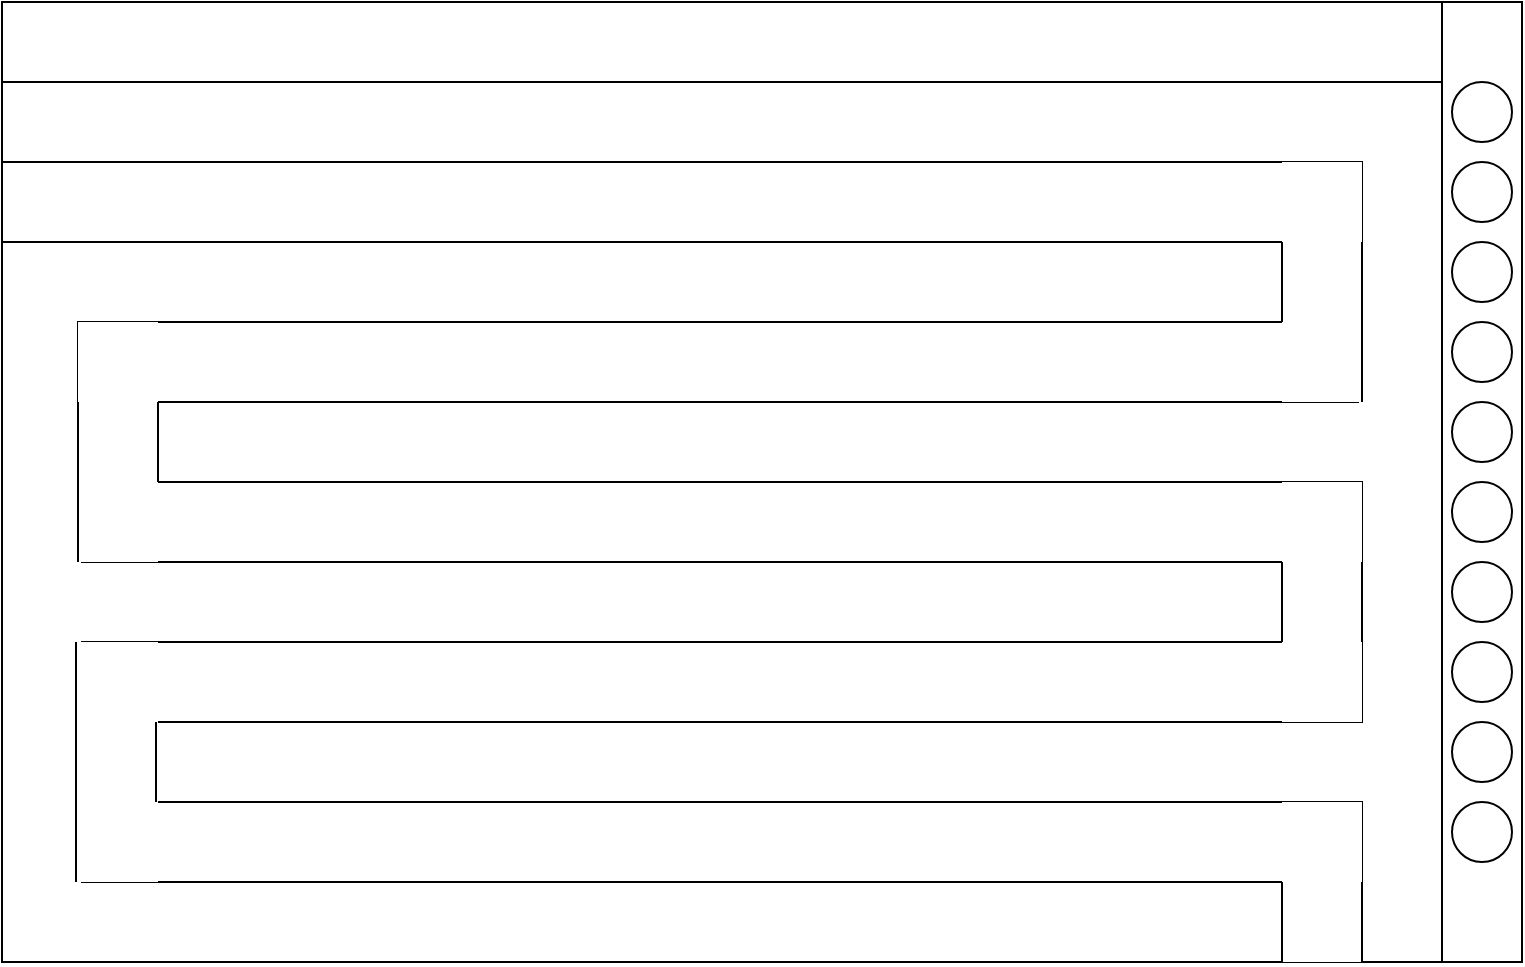 <mxfile version="20.8.13" type="github">
  <diagram name="Page-1" id="zFE875iKLAENkuUcsFWu">
    <mxGraphModel dx="860" dy="800" grid="1" gridSize="10" guides="1" tooltips="1" connect="1" arrows="1" fold="1" page="1" pageScale="1" pageWidth="850" pageHeight="1100" math="0" shadow="0">
      <root>
        <mxCell id="0" />
        <mxCell id="1" parent="0" />
        <mxCell id="jQFUmVb1L2Z8zy5BHqim-1" value="" style="swimlane;startSize=0;" vertex="1" parent="1">
          <mxGeometry x="40" y="160" width="760" height="480" as="geometry" />
        </mxCell>
        <mxCell id="jQFUmVb1L2Z8zy5BHqim-5" value="" style="rounded=0;whiteSpace=wrap;html=1;" vertex="1" parent="jQFUmVb1L2Z8zy5BHqim-1">
          <mxGeometry width="760" height="40" as="geometry" />
        </mxCell>
        <mxCell id="jQFUmVb1L2Z8zy5BHqim-6" value="" style="shape=image;html=1;verticalAlign=top;verticalLabelPosition=bottom;labelBackgroundColor=#ffffff;imageAspect=0;aspect=fixed;image=https://cdn3.iconfinder.com/data/icons/arrows-set-12/512/reset-128.png" vertex="1" parent="jQFUmVb1L2Z8zy5BHqim-1">
          <mxGeometry x="10" y="6" width="28" height="28" as="geometry" />
        </mxCell>
        <mxCell id="jQFUmVb1L2Z8zy5BHqim-7" value="" style="rounded=0;whiteSpace=wrap;html=1;" vertex="1" parent="jQFUmVb1L2Z8zy5BHqim-1">
          <mxGeometry x="720" width="40" height="480" as="geometry" />
        </mxCell>
        <mxCell id="jQFUmVb1L2Z8zy5BHqim-8" value="" style="ellipse;whiteSpace=wrap;html=1;aspect=fixed;" vertex="1" parent="jQFUmVb1L2Z8zy5BHqim-1">
          <mxGeometry x="725" y="40" width="30" height="30" as="geometry" />
        </mxCell>
        <mxCell id="jQFUmVb1L2Z8zy5BHqim-9" value="" style="ellipse;whiteSpace=wrap;html=1;aspect=fixed;" vertex="1" parent="jQFUmVb1L2Z8zy5BHqim-1">
          <mxGeometry x="725" y="80" width="30" height="30" as="geometry" />
        </mxCell>
        <mxCell id="jQFUmVb1L2Z8zy5BHqim-10" value="" style="ellipse;whiteSpace=wrap;html=1;aspect=fixed;" vertex="1" parent="jQFUmVb1L2Z8zy5BHqim-1">
          <mxGeometry x="725" y="120" width="30" height="30" as="geometry" />
        </mxCell>
        <mxCell id="jQFUmVb1L2Z8zy5BHqim-11" value="" style="ellipse;whiteSpace=wrap;html=1;aspect=fixed;" vertex="1" parent="jQFUmVb1L2Z8zy5BHqim-1">
          <mxGeometry x="725" y="160" width="30" height="30" as="geometry" />
        </mxCell>
        <mxCell id="jQFUmVb1L2Z8zy5BHqim-12" value="" style="ellipse;whiteSpace=wrap;html=1;aspect=fixed;" vertex="1" parent="jQFUmVb1L2Z8zy5BHqim-1">
          <mxGeometry x="725" y="200" width="30" height="30" as="geometry" />
        </mxCell>
        <mxCell id="jQFUmVb1L2Z8zy5BHqim-13" value="" style="ellipse;whiteSpace=wrap;html=1;aspect=fixed;" vertex="1" parent="jQFUmVb1L2Z8zy5BHqim-1">
          <mxGeometry x="725" y="240" width="30" height="30" as="geometry" />
        </mxCell>
        <mxCell id="jQFUmVb1L2Z8zy5BHqim-14" value="" style="ellipse;whiteSpace=wrap;html=1;aspect=fixed;" vertex="1" parent="jQFUmVb1L2Z8zy5BHqim-1">
          <mxGeometry x="725" y="280" width="30" height="30" as="geometry" />
        </mxCell>
        <mxCell id="jQFUmVb1L2Z8zy5BHqim-15" value="" style="ellipse;whiteSpace=wrap;html=1;aspect=fixed;" vertex="1" parent="jQFUmVb1L2Z8zy5BHqim-1">
          <mxGeometry x="725" y="320" width="30" height="30" as="geometry" />
        </mxCell>
        <mxCell id="jQFUmVb1L2Z8zy5BHqim-16" value="" style="ellipse;whiteSpace=wrap;html=1;aspect=fixed;" vertex="1" parent="jQFUmVb1L2Z8zy5BHqim-1">
          <mxGeometry x="725" y="360" width="30" height="30" as="geometry" />
        </mxCell>
        <mxCell id="jQFUmVb1L2Z8zy5BHqim-17" value="" style="ellipse;whiteSpace=wrap;html=1;aspect=fixed;" vertex="1" parent="jQFUmVb1L2Z8zy5BHqim-1">
          <mxGeometry x="725" y="400" width="30" height="30" as="geometry" />
        </mxCell>
        <mxCell id="jQFUmVb1L2Z8zy5BHqim-18" value="" style="rounded=0;whiteSpace=wrap;html=1;" vertex="1" parent="jQFUmVb1L2Z8zy5BHqim-1">
          <mxGeometry y="80" width="680" height="40" as="geometry" />
        </mxCell>
        <mxCell id="jQFUmVb1L2Z8zy5BHqim-19" value="" style="rounded=0;whiteSpace=wrap;html=1;" vertex="1" parent="jQFUmVb1L2Z8zy5BHqim-1">
          <mxGeometry x="38" y="160" width="640" height="40" as="geometry" />
        </mxCell>
        <mxCell id="jQFUmVb1L2Z8zy5BHqim-20" value="" style="rounded=0;whiteSpace=wrap;html=1;" vertex="1" parent="jQFUmVb1L2Z8zy5BHqim-1">
          <mxGeometry x="40" y="240" width="640" height="40" as="geometry" />
        </mxCell>
        <mxCell id="jQFUmVb1L2Z8zy5BHqim-21" value="" style="rounded=0;whiteSpace=wrap;html=1;" vertex="1" parent="jQFUmVb1L2Z8zy5BHqim-1">
          <mxGeometry x="40" y="320" width="640" height="40" as="geometry" />
        </mxCell>
        <mxCell id="jQFUmVb1L2Z8zy5BHqim-22" value="" style="rounded=0;whiteSpace=wrap;html=1;" vertex="1" parent="jQFUmVb1L2Z8zy5BHqim-1">
          <mxGeometry x="40" y="400" width="640" height="40" as="geometry" />
        </mxCell>
        <mxCell id="jQFUmVb1L2Z8zy5BHqim-24" value="" style="rounded=0;whiteSpace=wrap;html=1;strokeColor=none;" vertex="1" parent="jQFUmVb1L2Z8zy5BHqim-1">
          <mxGeometry x="640" y="80" width="40" height="120" as="geometry" />
        </mxCell>
        <mxCell id="jQFUmVb1L2Z8zy5BHqim-25" value="" style="endArrow=none;html=1;rounded=0;exitX=1;exitY=1;exitDx=0;exitDy=0;" edge="1" parent="jQFUmVb1L2Z8zy5BHqim-1" source="jQFUmVb1L2Z8zy5BHqim-24">
          <mxGeometry width="50" height="50" relative="1" as="geometry">
            <mxPoint x="630" y="170" as="sourcePoint" />
            <mxPoint x="680" y="120" as="targetPoint" />
          </mxGeometry>
        </mxCell>
        <mxCell id="jQFUmVb1L2Z8zy5BHqim-27" value="" style="endArrow=none;html=1;rounded=0;" edge="1" parent="jQFUmVb1L2Z8zy5BHqim-1">
          <mxGeometry width="50" height="50" relative="1" as="geometry">
            <mxPoint x="640" y="160" as="sourcePoint" />
            <mxPoint x="640" y="120" as="targetPoint" />
          </mxGeometry>
        </mxCell>
        <mxCell id="jQFUmVb1L2Z8zy5BHqim-29" value="" style="rounded=0;whiteSpace=wrap;html=1;strokeColor=none;" vertex="1" parent="jQFUmVb1L2Z8zy5BHqim-1">
          <mxGeometry x="38" y="160" width="40" height="120" as="geometry" />
        </mxCell>
        <mxCell id="jQFUmVb1L2Z8zy5BHqim-30" value="" style="rounded=0;whiteSpace=wrap;html=1;strokeColor=none;" vertex="1" parent="jQFUmVb1L2Z8zy5BHqim-1">
          <mxGeometry x="640" y="240" width="40" height="120" as="geometry" />
        </mxCell>
        <mxCell id="jQFUmVb1L2Z8zy5BHqim-31" value="" style="rounded=0;whiteSpace=wrap;html=1;strokeColor=none;" vertex="1" parent="jQFUmVb1L2Z8zy5BHqim-1">
          <mxGeometry x="38" y="320" width="40" height="120" as="geometry" />
        </mxCell>
        <mxCell id="jQFUmVb1L2Z8zy5BHqim-33" value="" style="endArrow=none;html=1;rounded=0;" edge="1" parent="jQFUmVb1L2Z8zy5BHqim-1">
          <mxGeometry width="50" height="50" relative="1" as="geometry">
            <mxPoint x="78" y="240" as="sourcePoint" />
            <mxPoint x="78" y="200" as="targetPoint" />
          </mxGeometry>
        </mxCell>
        <mxCell id="jQFUmVb1L2Z8zy5BHqim-61" value="" style="endArrow=none;html=1;rounded=0;" edge="1" parent="jQFUmVb1L2Z8zy5BHqim-1">
          <mxGeometry width="50" height="50" relative="1" as="geometry">
            <mxPoint x="640" y="320" as="sourcePoint" />
            <mxPoint x="640" y="280" as="targetPoint" />
          </mxGeometry>
        </mxCell>
        <mxCell id="jQFUmVb1L2Z8zy5BHqim-62" value="" style="endArrow=none;html=1;rounded=0;" edge="1" parent="jQFUmVb1L2Z8zy5BHqim-1">
          <mxGeometry width="50" height="50" relative="1" as="geometry">
            <mxPoint x="680" y="320" as="sourcePoint" />
            <mxPoint x="680" y="280" as="targetPoint" />
          </mxGeometry>
        </mxCell>
        <mxCell id="jQFUmVb1L2Z8zy5BHqim-63" value="" style="endArrow=none;html=1;rounded=0;" edge="1" parent="jQFUmVb1L2Z8zy5BHqim-1">
          <mxGeometry width="50" height="50" relative="1" as="geometry">
            <mxPoint x="38" y="240" as="sourcePoint" />
            <mxPoint x="38" y="200" as="targetPoint" />
          </mxGeometry>
        </mxCell>
        <mxCell id="jQFUmVb1L2Z8zy5BHqim-64" value="" style="endArrow=none;html=1;rounded=0;" edge="1" parent="jQFUmVb1L2Z8zy5BHqim-1">
          <mxGeometry width="50" height="50" relative="1" as="geometry">
            <mxPoint x="38" y="280" as="sourcePoint" />
            <mxPoint x="38" y="240" as="targetPoint" />
          </mxGeometry>
        </mxCell>
        <mxCell id="jQFUmVb1L2Z8zy5BHqim-65" value="" style="endArrow=none;html=1;rounded=0;" edge="1" parent="jQFUmVb1L2Z8zy5BHqim-1">
          <mxGeometry width="50" height="50" relative="1" as="geometry">
            <mxPoint x="37" y="360" as="sourcePoint" />
            <mxPoint x="37" y="320" as="targetPoint" />
          </mxGeometry>
        </mxCell>
        <mxCell id="jQFUmVb1L2Z8zy5BHqim-66" value="" style="endArrow=none;html=1;rounded=0;" edge="1" parent="jQFUmVb1L2Z8zy5BHqim-1">
          <mxGeometry width="50" height="50" relative="1" as="geometry">
            <mxPoint x="37" y="400" as="sourcePoint" />
            <mxPoint x="37" y="360" as="targetPoint" />
          </mxGeometry>
        </mxCell>
        <mxCell id="jQFUmVb1L2Z8zy5BHqim-67" value="" style="endArrow=none;html=1;rounded=0;" edge="1" parent="jQFUmVb1L2Z8zy5BHqim-1">
          <mxGeometry width="50" height="50" relative="1" as="geometry">
            <mxPoint x="37" y="440" as="sourcePoint" />
            <mxPoint x="37" y="400" as="targetPoint" />
          </mxGeometry>
        </mxCell>
        <mxCell id="jQFUmVb1L2Z8zy5BHqim-68" value="" style="endArrow=none;html=1;rounded=0;" edge="1" parent="jQFUmVb1L2Z8zy5BHqim-1">
          <mxGeometry width="50" height="50" relative="1" as="geometry">
            <mxPoint x="77" y="400" as="sourcePoint" />
            <mxPoint x="77" y="360" as="targetPoint" />
          </mxGeometry>
        </mxCell>
        <mxCell id="jQFUmVb1L2Z8zy5BHqim-69" value="" style="rounded=0;whiteSpace=wrap;html=1;strokeColor=none;" vertex="1" parent="jQFUmVb1L2Z8zy5BHqim-1">
          <mxGeometry x="640" y="400" width="40" height="80" as="geometry" />
        </mxCell>
        <mxCell id="jQFUmVb1L2Z8zy5BHqim-70" value="" style="endArrow=none;html=1;rounded=0;" edge="1" parent="jQFUmVb1L2Z8zy5BHqim-1">
          <mxGeometry width="50" height="50" relative="1" as="geometry">
            <mxPoint x="640" y="480" as="sourcePoint" />
            <mxPoint x="640" y="440" as="targetPoint" />
          </mxGeometry>
        </mxCell>
        <mxCell id="jQFUmVb1L2Z8zy5BHqim-71" value="" style="endArrow=none;html=1;rounded=0;" edge="1" parent="jQFUmVb1L2Z8zy5BHqim-1">
          <mxGeometry width="50" height="50" relative="1" as="geometry">
            <mxPoint x="680" y="480" as="sourcePoint" />
            <mxPoint x="680" y="440" as="targetPoint" />
          </mxGeometry>
        </mxCell>
      </root>
    </mxGraphModel>
  </diagram>
</mxfile>

